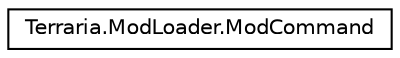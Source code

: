 digraph "Graphical Class Hierarchy"
{
 // LATEX_PDF_SIZE
  edge [fontname="Helvetica",fontsize="10",labelfontname="Helvetica",labelfontsize="10"];
  node [fontname="Helvetica",fontsize="10",shape=record];
  rankdir="LR";
  Node0 [label="Terraria.ModLoader.ModCommand",height=0.2,width=0.4,color="black", fillcolor="white", style="filled",URL="$class_terraria_1_1_mod_loader_1_1_mod_command.html",tooltip="This class represents a chat or console command. Use the CommandType to specify the scope of the comm..."];
}
